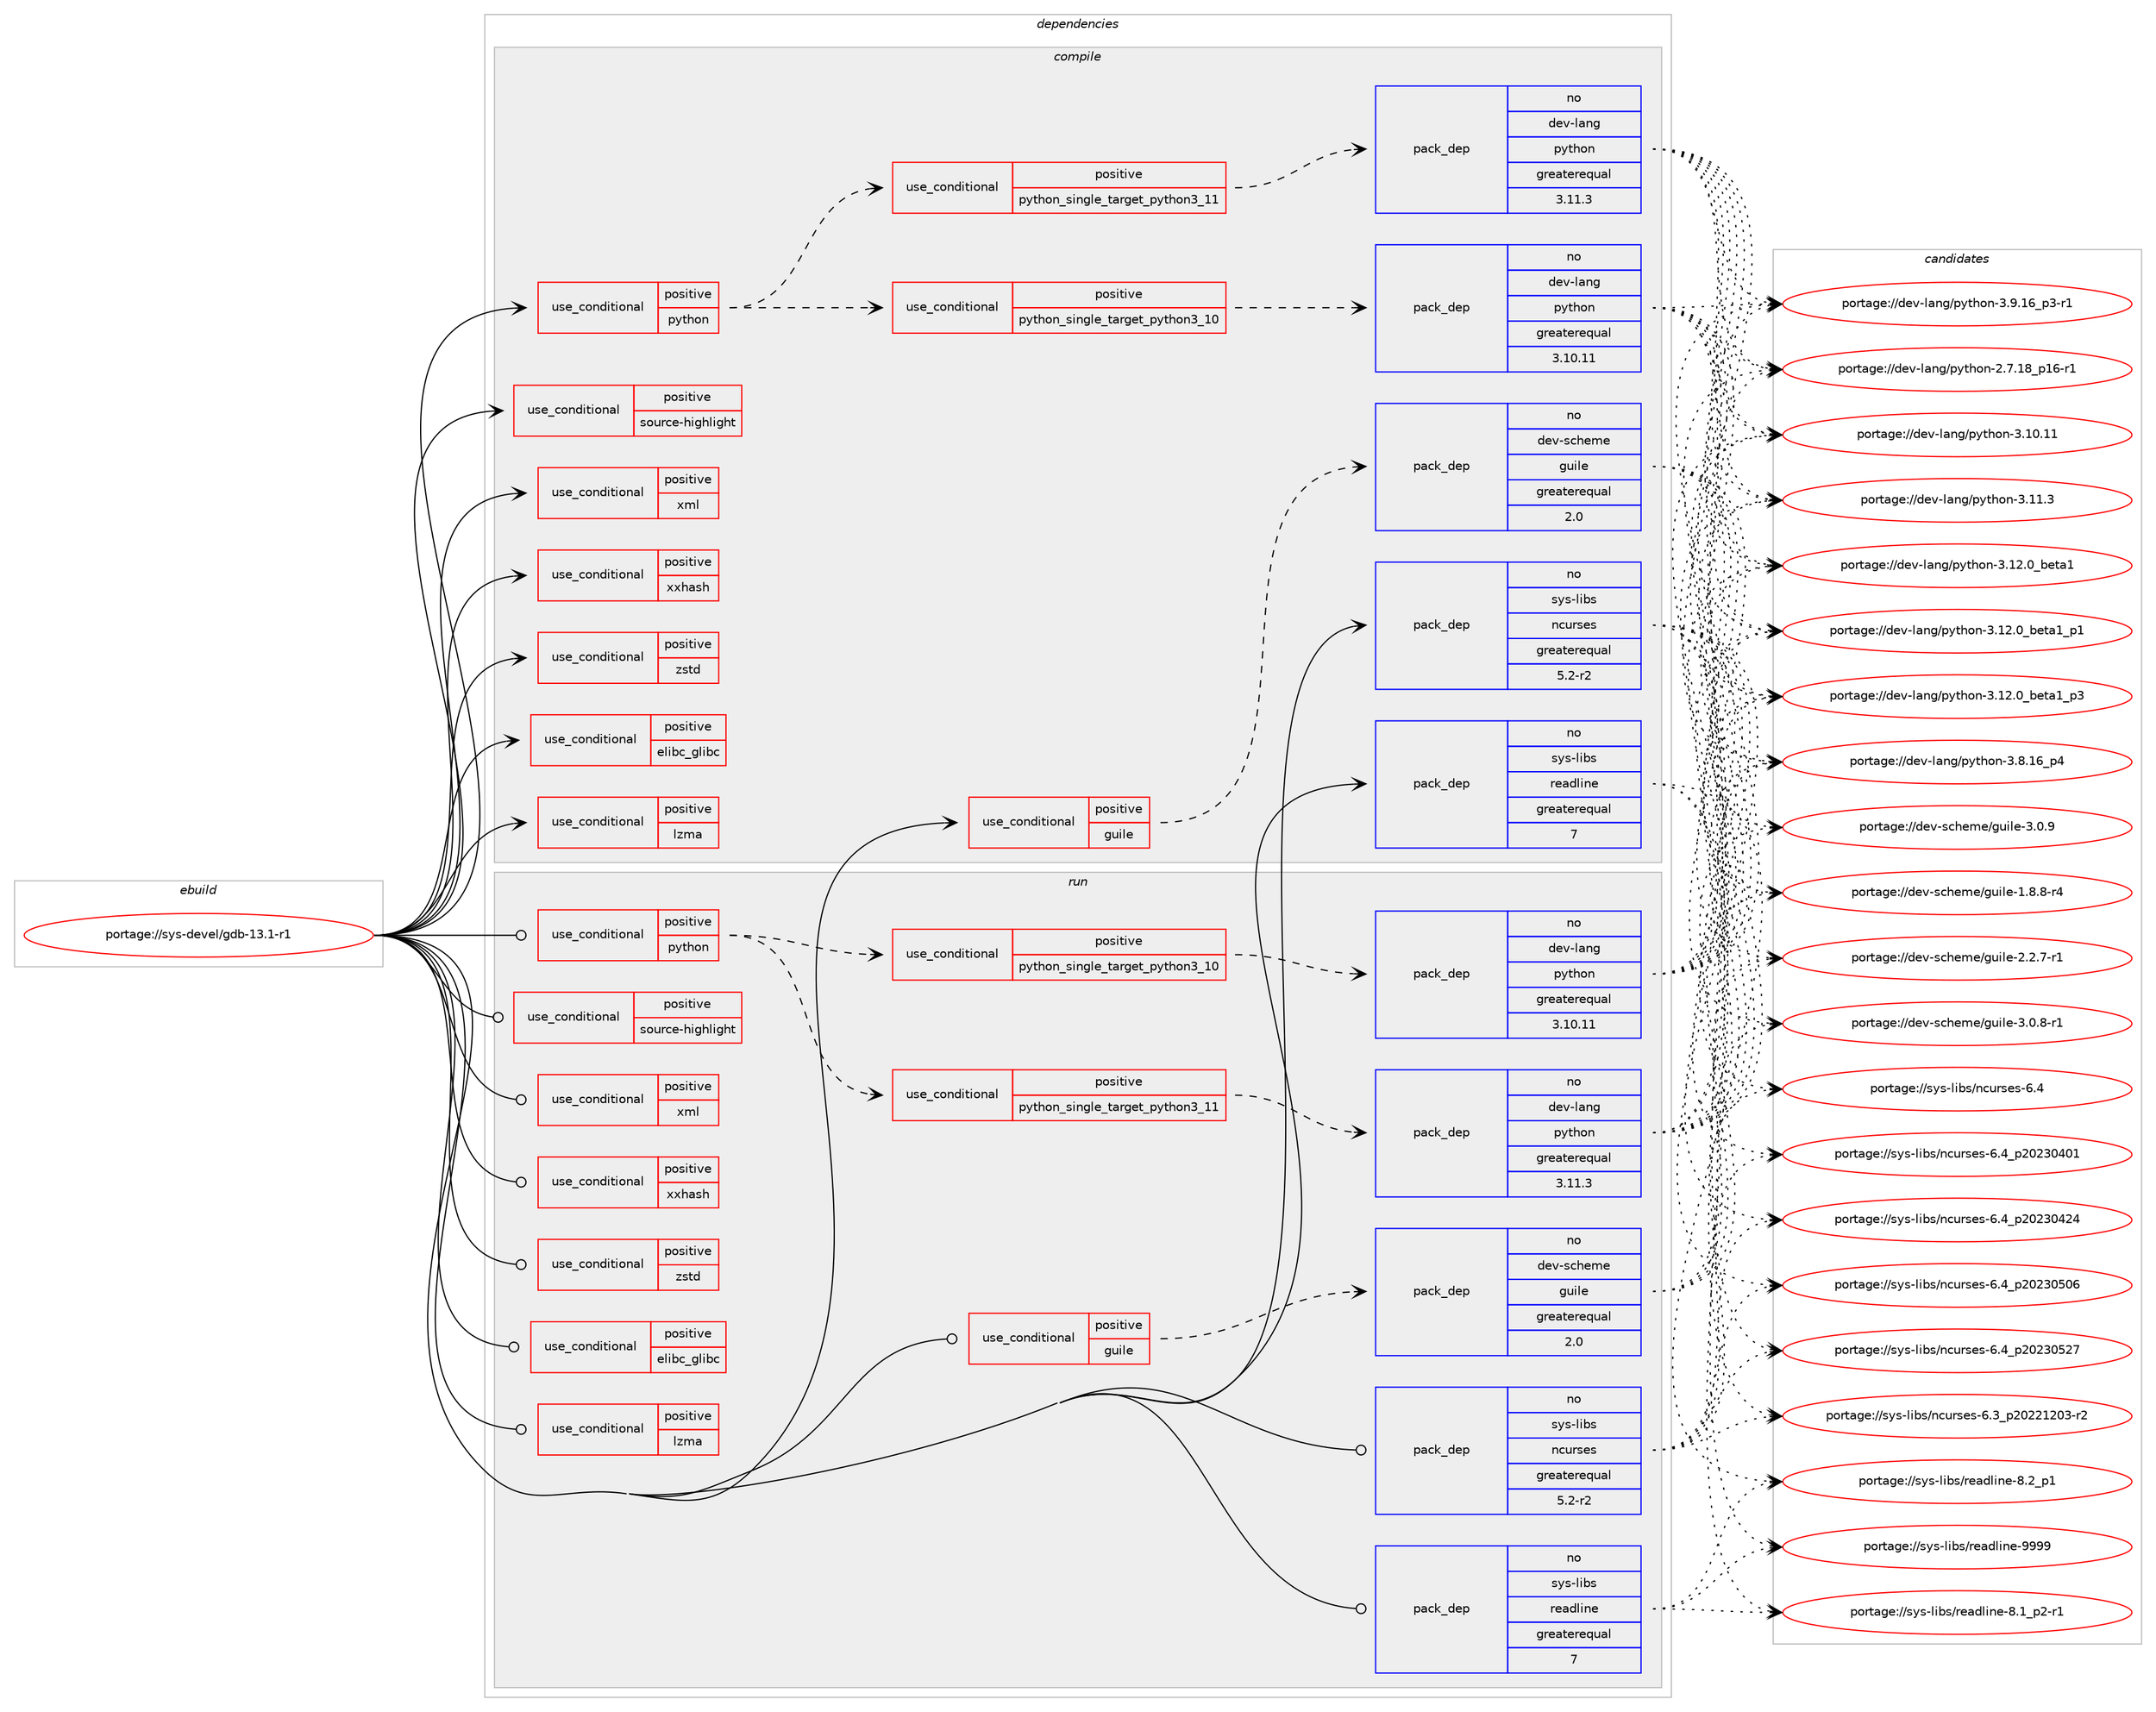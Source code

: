 digraph prolog {

# *************
# Graph options
# *************

newrank=true;
concentrate=true;
compound=true;
graph [rankdir=LR,fontname=Helvetica,fontsize=10,ranksep=1.5];#, ranksep=2.5, nodesep=0.2];
edge  [arrowhead=vee];
node  [fontname=Helvetica,fontsize=10];

# **********
# The ebuild
# **********

subgraph cluster_leftcol {
color=gray;
rank=same;
label=<<i>ebuild</i>>;
id [label="portage://sys-devel/gdb-13.1-r1", color=red, width=4, href="../sys-devel/gdb-13.1-r1.svg"];
}

# ****************
# The dependencies
# ****************

subgraph cluster_midcol {
color=gray;
label=<<i>dependencies</i>>;
subgraph cluster_compile {
fillcolor="#eeeeee";
style=filled;
label=<<i>compile</i>>;
subgraph cond184 {
dependency407 [label=<<TABLE BORDER="0" CELLBORDER="1" CELLSPACING="0" CELLPADDING="4"><TR><TD ROWSPAN="3" CELLPADDING="10">use_conditional</TD></TR><TR><TD>positive</TD></TR><TR><TD>elibc_glibc</TD></TR></TABLE>>, shape=none, color=red];
# *** BEGIN UNKNOWN DEPENDENCY TYPE (TODO) ***
# dependency407 -> package_dependency(portage://sys-devel/gdb-13.1-r1,install,no,net-libs,libnsl,none,[,,],any_same_slot,[])
# *** END UNKNOWN DEPENDENCY TYPE (TODO) ***

}
id:e -> dependency407:w [weight=20,style="solid",arrowhead="vee"];
subgraph cond185 {
dependency408 [label=<<TABLE BORDER="0" CELLBORDER="1" CELLSPACING="0" CELLPADDING="4"><TR><TD ROWSPAN="3" CELLPADDING="10">use_conditional</TD></TR><TR><TD>positive</TD></TR><TR><TD>guile</TD></TR></TABLE>>, shape=none, color=red];
subgraph pack217 {
dependency409 [label=<<TABLE BORDER="0" CELLBORDER="1" CELLSPACING="0" CELLPADDING="4" WIDTH="220"><TR><TD ROWSPAN="6" CELLPADDING="30">pack_dep</TD></TR><TR><TD WIDTH="110">no</TD></TR><TR><TD>dev-scheme</TD></TR><TR><TD>guile</TD></TR><TR><TD>greaterequal</TD></TR><TR><TD>2.0</TD></TR></TABLE>>, shape=none, color=blue];
}
dependency408:e -> dependency409:w [weight=20,style="dashed",arrowhead="vee"];
}
id:e -> dependency408:w [weight=20,style="solid",arrowhead="vee"];
subgraph cond186 {
dependency410 [label=<<TABLE BORDER="0" CELLBORDER="1" CELLSPACING="0" CELLPADDING="4"><TR><TD ROWSPAN="3" CELLPADDING="10">use_conditional</TD></TR><TR><TD>positive</TD></TR><TR><TD>lzma</TD></TR></TABLE>>, shape=none, color=red];
# *** BEGIN UNKNOWN DEPENDENCY TYPE (TODO) ***
# dependency410 -> package_dependency(portage://sys-devel/gdb-13.1-r1,install,no,app-arch,xz-utils,none,[,,],[],[])
# *** END UNKNOWN DEPENDENCY TYPE (TODO) ***

}
id:e -> dependency410:w [weight=20,style="solid",arrowhead="vee"];
subgraph cond187 {
dependency411 [label=<<TABLE BORDER="0" CELLBORDER="1" CELLSPACING="0" CELLPADDING="4"><TR><TD ROWSPAN="3" CELLPADDING="10">use_conditional</TD></TR><TR><TD>positive</TD></TR><TR><TD>python</TD></TR></TABLE>>, shape=none, color=red];
subgraph cond188 {
dependency412 [label=<<TABLE BORDER="0" CELLBORDER="1" CELLSPACING="0" CELLPADDING="4"><TR><TD ROWSPAN="3" CELLPADDING="10">use_conditional</TD></TR><TR><TD>positive</TD></TR><TR><TD>python_single_target_python3_10</TD></TR></TABLE>>, shape=none, color=red];
subgraph pack218 {
dependency413 [label=<<TABLE BORDER="0" CELLBORDER="1" CELLSPACING="0" CELLPADDING="4" WIDTH="220"><TR><TD ROWSPAN="6" CELLPADDING="30">pack_dep</TD></TR><TR><TD WIDTH="110">no</TD></TR><TR><TD>dev-lang</TD></TR><TR><TD>python</TD></TR><TR><TD>greaterequal</TD></TR><TR><TD>3.10.11</TD></TR></TABLE>>, shape=none, color=blue];
}
dependency412:e -> dependency413:w [weight=20,style="dashed",arrowhead="vee"];
}
dependency411:e -> dependency412:w [weight=20,style="dashed",arrowhead="vee"];
subgraph cond189 {
dependency414 [label=<<TABLE BORDER="0" CELLBORDER="1" CELLSPACING="0" CELLPADDING="4"><TR><TD ROWSPAN="3" CELLPADDING="10">use_conditional</TD></TR><TR><TD>positive</TD></TR><TR><TD>python_single_target_python3_11</TD></TR></TABLE>>, shape=none, color=red];
subgraph pack219 {
dependency415 [label=<<TABLE BORDER="0" CELLBORDER="1" CELLSPACING="0" CELLPADDING="4" WIDTH="220"><TR><TD ROWSPAN="6" CELLPADDING="30">pack_dep</TD></TR><TR><TD WIDTH="110">no</TD></TR><TR><TD>dev-lang</TD></TR><TR><TD>python</TD></TR><TR><TD>greaterequal</TD></TR><TR><TD>3.11.3</TD></TR></TABLE>>, shape=none, color=blue];
}
dependency414:e -> dependency415:w [weight=20,style="dashed",arrowhead="vee"];
}
dependency411:e -> dependency414:w [weight=20,style="dashed",arrowhead="vee"];
}
id:e -> dependency411:w [weight=20,style="solid",arrowhead="vee"];
subgraph cond190 {
dependency416 [label=<<TABLE BORDER="0" CELLBORDER="1" CELLSPACING="0" CELLPADDING="4"><TR><TD ROWSPAN="3" CELLPADDING="10">use_conditional</TD></TR><TR><TD>positive</TD></TR><TR><TD>source-highlight</TD></TR></TABLE>>, shape=none, color=red];
# *** BEGIN UNKNOWN DEPENDENCY TYPE (TODO) ***
# dependency416 -> package_dependency(portage://sys-devel/gdb-13.1-r1,install,no,dev-util,source-highlight,none,[,,],[],[])
# *** END UNKNOWN DEPENDENCY TYPE (TODO) ***

}
id:e -> dependency416:w [weight=20,style="solid",arrowhead="vee"];
subgraph cond191 {
dependency417 [label=<<TABLE BORDER="0" CELLBORDER="1" CELLSPACING="0" CELLPADDING="4"><TR><TD ROWSPAN="3" CELLPADDING="10">use_conditional</TD></TR><TR><TD>positive</TD></TR><TR><TD>xml</TD></TR></TABLE>>, shape=none, color=red];
# *** BEGIN UNKNOWN DEPENDENCY TYPE (TODO) ***
# dependency417 -> package_dependency(portage://sys-devel/gdb-13.1-r1,install,no,dev-libs,expat,none,[,,],[],[])
# *** END UNKNOWN DEPENDENCY TYPE (TODO) ***

}
id:e -> dependency417:w [weight=20,style="solid",arrowhead="vee"];
subgraph cond192 {
dependency418 [label=<<TABLE BORDER="0" CELLBORDER="1" CELLSPACING="0" CELLPADDING="4"><TR><TD ROWSPAN="3" CELLPADDING="10">use_conditional</TD></TR><TR><TD>positive</TD></TR><TR><TD>xxhash</TD></TR></TABLE>>, shape=none, color=red];
# *** BEGIN UNKNOWN DEPENDENCY TYPE (TODO) ***
# dependency418 -> package_dependency(portage://sys-devel/gdb-13.1-r1,install,no,dev-libs,xxhash,none,[,,],[],[])
# *** END UNKNOWN DEPENDENCY TYPE (TODO) ***

}
id:e -> dependency418:w [weight=20,style="solid",arrowhead="vee"];
subgraph cond193 {
dependency419 [label=<<TABLE BORDER="0" CELLBORDER="1" CELLSPACING="0" CELLPADDING="4"><TR><TD ROWSPAN="3" CELLPADDING="10">use_conditional</TD></TR><TR><TD>positive</TD></TR><TR><TD>zstd</TD></TR></TABLE>>, shape=none, color=red];
# *** BEGIN UNKNOWN DEPENDENCY TYPE (TODO) ***
# dependency419 -> package_dependency(portage://sys-devel/gdb-13.1-r1,install,no,app-arch,zstd,none,[,,],any_same_slot,[])
# *** END UNKNOWN DEPENDENCY TYPE (TODO) ***

}
id:e -> dependency419:w [weight=20,style="solid",arrowhead="vee"];
# *** BEGIN UNKNOWN DEPENDENCY TYPE (TODO) ***
# id -> package_dependency(portage://sys-devel/gdb-13.1-r1,install,no,dev-libs,gmp,none,[,,],any_same_slot,[])
# *** END UNKNOWN DEPENDENCY TYPE (TODO) ***

# *** BEGIN UNKNOWN DEPENDENCY TYPE (TODO) ***
# id -> package_dependency(portage://sys-devel/gdb-13.1-r1,install,no,dev-libs,mpfr,none,[,,],[slot(0),equal],[])
# *** END UNKNOWN DEPENDENCY TYPE (TODO) ***

subgraph pack220 {
dependency420 [label=<<TABLE BORDER="0" CELLBORDER="1" CELLSPACING="0" CELLPADDING="4" WIDTH="220"><TR><TD ROWSPAN="6" CELLPADDING="30">pack_dep</TD></TR><TR><TD WIDTH="110">no</TD></TR><TR><TD>sys-libs</TD></TR><TR><TD>ncurses</TD></TR><TR><TD>greaterequal</TD></TR><TR><TD>5.2-r2</TD></TR></TABLE>>, shape=none, color=blue];
}
id:e -> dependency420:w [weight=20,style="solid",arrowhead="vee"];
subgraph pack221 {
dependency421 [label=<<TABLE BORDER="0" CELLBORDER="1" CELLSPACING="0" CELLPADDING="4" WIDTH="220"><TR><TD ROWSPAN="6" CELLPADDING="30">pack_dep</TD></TR><TR><TD WIDTH="110">no</TD></TR><TR><TD>sys-libs</TD></TR><TR><TD>readline</TD></TR><TR><TD>greaterequal</TD></TR><TR><TD>7</TD></TR></TABLE>>, shape=none, color=blue];
}
id:e -> dependency421:w [weight=20,style="solid",arrowhead="vee"];
# *** BEGIN UNKNOWN DEPENDENCY TYPE (TODO) ***
# id -> package_dependency(portage://sys-devel/gdb-13.1-r1,install,no,sys-libs,zlib,none,[,,],[],[])
# *** END UNKNOWN DEPENDENCY TYPE (TODO) ***

}
subgraph cluster_compileandrun {
fillcolor="#eeeeee";
style=filled;
label=<<i>compile and run</i>>;
}
subgraph cluster_run {
fillcolor="#eeeeee";
style=filled;
label=<<i>run</i>>;
subgraph cond194 {
dependency422 [label=<<TABLE BORDER="0" CELLBORDER="1" CELLSPACING="0" CELLPADDING="4"><TR><TD ROWSPAN="3" CELLPADDING="10">use_conditional</TD></TR><TR><TD>positive</TD></TR><TR><TD>elibc_glibc</TD></TR></TABLE>>, shape=none, color=red];
# *** BEGIN UNKNOWN DEPENDENCY TYPE (TODO) ***
# dependency422 -> package_dependency(portage://sys-devel/gdb-13.1-r1,run,no,net-libs,libnsl,none,[,,],any_same_slot,[])
# *** END UNKNOWN DEPENDENCY TYPE (TODO) ***

}
id:e -> dependency422:w [weight=20,style="solid",arrowhead="odot"];
subgraph cond195 {
dependency423 [label=<<TABLE BORDER="0" CELLBORDER="1" CELLSPACING="0" CELLPADDING="4"><TR><TD ROWSPAN="3" CELLPADDING="10">use_conditional</TD></TR><TR><TD>positive</TD></TR><TR><TD>guile</TD></TR></TABLE>>, shape=none, color=red];
subgraph pack222 {
dependency424 [label=<<TABLE BORDER="0" CELLBORDER="1" CELLSPACING="0" CELLPADDING="4" WIDTH="220"><TR><TD ROWSPAN="6" CELLPADDING="30">pack_dep</TD></TR><TR><TD WIDTH="110">no</TD></TR><TR><TD>dev-scheme</TD></TR><TR><TD>guile</TD></TR><TR><TD>greaterequal</TD></TR><TR><TD>2.0</TD></TR></TABLE>>, shape=none, color=blue];
}
dependency423:e -> dependency424:w [weight=20,style="dashed",arrowhead="vee"];
}
id:e -> dependency423:w [weight=20,style="solid",arrowhead="odot"];
subgraph cond196 {
dependency425 [label=<<TABLE BORDER="0" CELLBORDER="1" CELLSPACING="0" CELLPADDING="4"><TR><TD ROWSPAN="3" CELLPADDING="10">use_conditional</TD></TR><TR><TD>positive</TD></TR><TR><TD>lzma</TD></TR></TABLE>>, shape=none, color=red];
# *** BEGIN UNKNOWN DEPENDENCY TYPE (TODO) ***
# dependency425 -> package_dependency(portage://sys-devel/gdb-13.1-r1,run,no,app-arch,xz-utils,none,[,,],[],[])
# *** END UNKNOWN DEPENDENCY TYPE (TODO) ***

}
id:e -> dependency425:w [weight=20,style="solid",arrowhead="odot"];
subgraph cond197 {
dependency426 [label=<<TABLE BORDER="0" CELLBORDER="1" CELLSPACING="0" CELLPADDING="4"><TR><TD ROWSPAN="3" CELLPADDING="10">use_conditional</TD></TR><TR><TD>positive</TD></TR><TR><TD>python</TD></TR></TABLE>>, shape=none, color=red];
subgraph cond198 {
dependency427 [label=<<TABLE BORDER="0" CELLBORDER="1" CELLSPACING="0" CELLPADDING="4"><TR><TD ROWSPAN="3" CELLPADDING="10">use_conditional</TD></TR><TR><TD>positive</TD></TR><TR><TD>python_single_target_python3_10</TD></TR></TABLE>>, shape=none, color=red];
subgraph pack223 {
dependency428 [label=<<TABLE BORDER="0" CELLBORDER="1" CELLSPACING="0" CELLPADDING="4" WIDTH="220"><TR><TD ROWSPAN="6" CELLPADDING="30">pack_dep</TD></TR><TR><TD WIDTH="110">no</TD></TR><TR><TD>dev-lang</TD></TR><TR><TD>python</TD></TR><TR><TD>greaterequal</TD></TR><TR><TD>3.10.11</TD></TR></TABLE>>, shape=none, color=blue];
}
dependency427:e -> dependency428:w [weight=20,style="dashed",arrowhead="vee"];
}
dependency426:e -> dependency427:w [weight=20,style="dashed",arrowhead="vee"];
subgraph cond199 {
dependency429 [label=<<TABLE BORDER="0" CELLBORDER="1" CELLSPACING="0" CELLPADDING="4"><TR><TD ROWSPAN="3" CELLPADDING="10">use_conditional</TD></TR><TR><TD>positive</TD></TR><TR><TD>python_single_target_python3_11</TD></TR></TABLE>>, shape=none, color=red];
subgraph pack224 {
dependency430 [label=<<TABLE BORDER="0" CELLBORDER="1" CELLSPACING="0" CELLPADDING="4" WIDTH="220"><TR><TD ROWSPAN="6" CELLPADDING="30">pack_dep</TD></TR><TR><TD WIDTH="110">no</TD></TR><TR><TD>dev-lang</TD></TR><TR><TD>python</TD></TR><TR><TD>greaterequal</TD></TR><TR><TD>3.11.3</TD></TR></TABLE>>, shape=none, color=blue];
}
dependency429:e -> dependency430:w [weight=20,style="dashed",arrowhead="vee"];
}
dependency426:e -> dependency429:w [weight=20,style="dashed",arrowhead="vee"];
}
id:e -> dependency426:w [weight=20,style="solid",arrowhead="odot"];
subgraph cond200 {
dependency431 [label=<<TABLE BORDER="0" CELLBORDER="1" CELLSPACING="0" CELLPADDING="4"><TR><TD ROWSPAN="3" CELLPADDING="10">use_conditional</TD></TR><TR><TD>positive</TD></TR><TR><TD>source-highlight</TD></TR></TABLE>>, shape=none, color=red];
# *** BEGIN UNKNOWN DEPENDENCY TYPE (TODO) ***
# dependency431 -> package_dependency(portage://sys-devel/gdb-13.1-r1,run,no,dev-util,source-highlight,none,[,,],[],[])
# *** END UNKNOWN DEPENDENCY TYPE (TODO) ***

}
id:e -> dependency431:w [weight=20,style="solid",arrowhead="odot"];
subgraph cond201 {
dependency432 [label=<<TABLE BORDER="0" CELLBORDER="1" CELLSPACING="0" CELLPADDING="4"><TR><TD ROWSPAN="3" CELLPADDING="10">use_conditional</TD></TR><TR><TD>positive</TD></TR><TR><TD>xml</TD></TR></TABLE>>, shape=none, color=red];
# *** BEGIN UNKNOWN DEPENDENCY TYPE (TODO) ***
# dependency432 -> package_dependency(portage://sys-devel/gdb-13.1-r1,run,no,dev-libs,expat,none,[,,],[],[])
# *** END UNKNOWN DEPENDENCY TYPE (TODO) ***

}
id:e -> dependency432:w [weight=20,style="solid",arrowhead="odot"];
subgraph cond202 {
dependency433 [label=<<TABLE BORDER="0" CELLBORDER="1" CELLSPACING="0" CELLPADDING="4"><TR><TD ROWSPAN="3" CELLPADDING="10">use_conditional</TD></TR><TR><TD>positive</TD></TR><TR><TD>xxhash</TD></TR></TABLE>>, shape=none, color=red];
# *** BEGIN UNKNOWN DEPENDENCY TYPE (TODO) ***
# dependency433 -> package_dependency(portage://sys-devel/gdb-13.1-r1,run,no,dev-libs,xxhash,none,[,,],[],[])
# *** END UNKNOWN DEPENDENCY TYPE (TODO) ***

}
id:e -> dependency433:w [weight=20,style="solid",arrowhead="odot"];
subgraph cond203 {
dependency434 [label=<<TABLE BORDER="0" CELLBORDER="1" CELLSPACING="0" CELLPADDING="4"><TR><TD ROWSPAN="3" CELLPADDING="10">use_conditional</TD></TR><TR><TD>positive</TD></TR><TR><TD>zstd</TD></TR></TABLE>>, shape=none, color=red];
# *** BEGIN UNKNOWN DEPENDENCY TYPE (TODO) ***
# dependency434 -> package_dependency(portage://sys-devel/gdb-13.1-r1,run,no,app-arch,zstd,none,[,,],any_same_slot,[])
# *** END UNKNOWN DEPENDENCY TYPE (TODO) ***

}
id:e -> dependency434:w [weight=20,style="solid",arrowhead="odot"];
# *** BEGIN UNKNOWN DEPENDENCY TYPE (TODO) ***
# id -> package_dependency(portage://sys-devel/gdb-13.1-r1,run,no,dev-libs,gmp,none,[,,],any_same_slot,[])
# *** END UNKNOWN DEPENDENCY TYPE (TODO) ***

# *** BEGIN UNKNOWN DEPENDENCY TYPE (TODO) ***
# id -> package_dependency(portage://sys-devel/gdb-13.1-r1,run,no,dev-libs,mpfr,none,[,,],[slot(0),equal],[])
# *** END UNKNOWN DEPENDENCY TYPE (TODO) ***

subgraph pack225 {
dependency435 [label=<<TABLE BORDER="0" CELLBORDER="1" CELLSPACING="0" CELLPADDING="4" WIDTH="220"><TR><TD ROWSPAN="6" CELLPADDING="30">pack_dep</TD></TR><TR><TD WIDTH="110">no</TD></TR><TR><TD>sys-libs</TD></TR><TR><TD>ncurses</TD></TR><TR><TD>greaterequal</TD></TR><TR><TD>5.2-r2</TD></TR></TABLE>>, shape=none, color=blue];
}
id:e -> dependency435:w [weight=20,style="solid",arrowhead="odot"];
subgraph pack226 {
dependency436 [label=<<TABLE BORDER="0" CELLBORDER="1" CELLSPACING="0" CELLPADDING="4" WIDTH="220"><TR><TD ROWSPAN="6" CELLPADDING="30">pack_dep</TD></TR><TR><TD WIDTH="110">no</TD></TR><TR><TD>sys-libs</TD></TR><TR><TD>readline</TD></TR><TR><TD>greaterequal</TD></TR><TR><TD>7</TD></TR></TABLE>>, shape=none, color=blue];
}
id:e -> dependency436:w [weight=20,style="solid",arrowhead="odot"];
# *** BEGIN UNKNOWN DEPENDENCY TYPE (TODO) ***
# id -> package_dependency(portage://sys-devel/gdb-13.1-r1,run,no,sys-libs,zlib,none,[,,],[],[])
# *** END UNKNOWN DEPENDENCY TYPE (TODO) ***

}
}

# **************
# The candidates
# **************

subgraph cluster_choices {
rank=same;
color=gray;
label=<<i>candidates</i>>;

subgraph choice217 {
color=black;
nodesep=1;
choice1001011184511599104101109101471031171051081014549465646564511452 [label="portage://dev-scheme/guile-1.8.8-r4", color=red, width=4,href="../dev-scheme/guile-1.8.8-r4.svg"];
choice1001011184511599104101109101471031171051081014550465046554511449 [label="portage://dev-scheme/guile-2.2.7-r1", color=red, width=4,href="../dev-scheme/guile-2.2.7-r1.svg"];
choice1001011184511599104101109101471031171051081014551464846564511449 [label="portage://dev-scheme/guile-3.0.8-r1", color=red, width=4,href="../dev-scheme/guile-3.0.8-r1.svg"];
choice100101118451159910410110910147103117105108101455146484657 [label="portage://dev-scheme/guile-3.0.9", color=red, width=4,href="../dev-scheme/guile-3.0.9.svg"];
dependency409:e -> choice1001011184511599104101109101471031171051081014549465646564511452:w [style=dotted,weight="100"];
dependency409:e -> choice1001011184511599104101109101471031171051081014550465046554511449:w [style=dotted,weight="100"];
dependency409:e -> choice1001011184511599104101109101471031171051081014551464846564511449:w [style=dotted,weight="100"];
dependency409:e -> choice100101118451159910410110910147103117105108101455146484657:w [style=dotted,weight="100"];
}
subgraph choice218 {
color=black;
nodesep=1;
choice100101118451089711010347112121116104111110455046554649569511249544511449 [label="portage://dev-lang/python-2.7.18_p16-r1", color=red, width=4,href="../dev-lang/python-2.7.18_p16-r1.svg"];
choice1001011184510897110103471121211161041111104551464948464949 [label="portage://dev-lang/python-3.10.11", color=red, width=4,href="../dev-lang/python-3.10.11.svg"];
choice10010111845108971101034711212111610411111045514649494651 [label="portage://dev-lang/python-3.11.3", color=red, width=4,href="../dev-lang/python-3.11.3.svg"];
choice1001011184510897110103471121211161041111104551464950464895981011169749 [label="portage://dev-lang/python-3.12.0_beta1", color=red, width=4,href="../dev-lang/python-3.12.0_beta1.svg"];
choice10010111845108971101034711212111610411111045514649504648959810111697499511249 [label="portage://dev-lang/python-3.12.0_beta1_p1", color=red, width=4,href="../dev-lang/python-3.12.0_beta1_p1.svg"];
choice10010111845108971101034711212111610411111045514649504648959810111697499511251 [label="portage://dev-lang/python-3.12.0_beta1_p3", color=red, width=4,href="../dev-lang/python-3.12.0_beta1_p3.svg"];
choice100101118451089711010347112121116104111110455146564649549511252 [label="portage://dev-lang/python-3.8.16_p4", color=red, width=4,href="../dev-lang/python-3.8.16_p4.svg"];
choice1001011184510897110103471121211161041111104551465746495495112514511449 [label="portage://dev-lang/python-3.9.16_p3-r1", color=red, width=4,href="../dev-lang/python-3.9.16_p3-r1.svg"];
dependency413:e -> choice100101118451089711010347112121116104111110455046554649569511249544511449:w [style=dotted,weight="100"];
dependency413:e -> choice1001011184510897110103471121211161041111104551464948464949:w [style=dotted,weight="100"];
dependency413:e -> choice10010111845108971101034711212111610411111045514649494651:w [style=dotted,weight="100"];
dependency413:e -> choice1001011184510897110103471121211161041111104551464950464895981011169749:w [style=dotted,weight="100"];
dependency413:e -> choice10010111845108971101034711212111610411111045514649504648959810111697499511249:w [style=dotted,weight="100"];
dependency413:e -> choice10010111845108971101034711212111610411111045514649504648959810111697499511251:w [style=dotted,weight="100"];
dependency413:e -> choice100101118451089711010347112121116104111110455146564649549511252:w [style=dotted,weight="100"];
dependency413:e -> choice1001011184510897110103471121211161041111104551465746495495112514511449:w [style=dotted,weight="100"];
}
subgraph choice219 {
color=black;
nodesep=1;
choice100101118451089711010347112121116104111110455046554649569511249544511449 [label="portage://dev-lang/python-2.7.18_p16-r1", color=red, width=4,href="../dev-lang/python-2.7.18_p16-r1.svg"];
choice1001011184510897110103471121211161041111104551464948464949 [label="portage://dev-lang/python-3.10.11", color=red, width=4,href="../dev-lang/python-3.10.11.svg"];
choice10010111845108971101034711212111610411111045514649494651 [label="portage://dev-lang/python-3.11.3", color=red, width=4,href="../dev-lang/python-3.11.3.svg"];
choice1001011184510897110103471121211161041111104551464950464895981011169749 [label="portage://dev-lang/python-3.12.0_beta1", color=red, width=4,href="../dev-lang/python-3.12.0_beta1.svg"];
choice10010111845108971101034711212111610411111045514649504648959810111697499511249 [label="portage://dev-lang/python-3.12.0_beta1_p1", color=red, width=4,href="../dev-lang/python-3.12.0_beta1_p1.svg"];
choice10010111845108971101034711212111610411111045514649504648959810111697499511251 [label="portage://dev-lang/python-3.12.0_beta1_p3", color=red, width=4,href="../dev-lang/python-3.12.0_beta1_p3.svg"];
choice100101118451089711010347112121116104111110455146564649549511252 [label="portage://dev-lang/python-3.8.16_p4", color=red, width=4,href="../dev-lang/python-3.8.16_p4.svg"];
choice1001011184510897110103471121211161041111104551465746495495112514511449 [label="portage://dev-lang/python-3.9.16_p3-r1", color=red, width=4,href="../dev-lang/python-3.9.16_p3-r1.svg"];
dependency415:e -> choice100101118451089711010347112121116104111110455046554649569511249544511449:w [style=dotted,weight="100"];
dependency415:e -> choice1001011184510897110103471121211161041111104551464948464949:w [style=dotted,weight="100"];
dependency415:e -> choice10010111845108971101034711212111610411111045514649494651:w [style=dotted,weight="100"];
dependency415:e -> choice1001011184510897110103471121211161041111104551464950464895981011169749:w [style=dotted,weight="100"];
dependency415:e -> choice10010111845108971101034711212111610411111045514649504648959810111697499511249:w [style=dotted,weight="100"];
dependency415:e -> choice10010111845108971101034711212111610411111045514649504648959810111697499511251:w [style=dotted,weight="100"];
dependency415:e -> choice100101118451089711010347112121116104111110455146564649549511252:w [style=dotted,weight="100"];
dependency415:e -> choice1001011184510897110103471121211161041111104551465746495495112514511449:w [style=dotted,weight="100"];
}
subgraph choice220 {
color=black;
nodesep=1;
choice11512111545108105981154711099117114115101115455446519511250485050495048514511450 [label="portage://sys-libs/ncurses-6.3_p20221203-r2", color=red, width=4,href="../sys-libs/ncurses-6.3_p20221203-r2.svg"];
choice1151211154510810598115471109911711411510111545544652 [label="portage://sys-libs/ncurses-6.4", color=red, width=4,href="../sys-libs/ncurses-6.4.svg"];
choice1151211154510810598115471109911711411510111545544652951125048505148524849 [label="portage://sys-libs/ncurses-6.4_p20230401", color=red, width=4,href="../sys-libs/ncurses-6.4_p20230401.svg"];
choice1151211154510810598115471109911711411510111545544652951125048505148525052 [label="portage://sys-libs/ncurses-6.4_p20230424", color=red, width=4,href="../sys-libs/ncurses-6.4_p20230424.svg"];
choice1151211154510810598115471109911711411510111545544652951125048505148534854 [label="portage://sys-libs/ncurses-6.4_p20230506", color=red, width=4,href="../sys-libs/ncurses-6.4_p20230506.svg"];
choice1151211154510810598115471109911711411510111545544652951125048505148535055 [label="portage://sys-libs/ncurses-6.4_p20230527", color=red, width=4,href="../sys-libs/ncurses-6.4_p20230527.svg"];
dependency420:e -> choice11512111545108105981154711099117114115101115455446519511250485050495048514511450:w [style=dotted,weight="100"];
dependency420:e -> choice1151211154510810598115471109911711411510111545544652:w [style=dotted,weight="100"];
dependency420:e -> choice1151211154510810598115471109911711411510111545544652951125048505148524849:w [style=dotted,weight="100"];
dependency420:e -> choice1151211154510810598115471109911711411510111545544652951125048505148525052:w [style=dotted,weight="100"];
dependency420:e -> choice1151211154510810598115471109911711411510111545544652951125048505148534854:w [style=dotted,weight="100"];
dependency420:e -> choice1151211154510810598115471109911711411510111545544652951125048505148535055:w [style=dotted,weight="100"];
}
subgraph choice221 {
color=black;
nodesep=1;
choice115121115451081059811547114101971001081051101014556464995112504511449 [label="portage://sys-libs/readline-8.1_p2-r1", color=red, width=4,href="../sys-libs/readline-8.1_p2-r1.svg"];
choice11512111545108105981154711410197100108105110101455646509511249 [label="portage://sys-libs/readline-8.2_p1", color=red, width=4,href="../sys-libs/readline-8.2_p1.svg"];
choice115121115451081059811547114101971001081051101014557575757 [label="portage://sys-libs/readline-9999", color=red, width=4,href="../sys-libs/readline-9999.svg"];
dependency421:e -> choice115121115451081059811547114101971001081051101014556464995112504511449:w [style=dotted,weight="100"];
dependency421:e -> choice11512111545108105981154711410197100108105110101455646509511249:w [style=dotted,weight="100"];
dependency421:e -> choice115121115451081059811547114101971001081051101014557575757:w [style=dotted,weight="100"];
}
subgraph choice222 {
color=black;
nodesep=1;
choice1001011184511599104101109101471031171051081014549465646564511452 [label="portage://dev-scheme/guile-1.8.8-r4", color=red, width=4,href="../dev-scheme/guile-1.8.8-r4.svg"];
choice1001011184511599104101109101471031171051081014550465046554511449 [label="portage://dev-scheme/guile-2.2.7-r1", color=red, width=4,href="../dev-scheme/guile-2.2.7-r1.svg"];
choice1001011184511599104101109101471031171051081014551464846564511449 [label="portage://dev-scheme/guile-3.0.8-r1", color=red, width=4,href="../dev-scheme/guile-3.0.8-r1.svg"];
choice100101118451159910410110910147103117105108101455146484657 [label="portage://dev-scheme/guile-3.0.9", color=red, width=4,href="../dev-scheme/guile-3.0.9.svg"];
dependency424:e -> choice1001011184511599104101109101471031171051081014549465646564511452:w [style=dotted,weight="100"];
dependency424:e -> choice1001011184511599104101109101471031171051081014550465046554511449:w [style=dotted,weight="100"];
dependency424:e -> choice1001011184511599104101109101471031171051081014551464846564511449:w [style=dotted,weight="100"];
dependency424:e -> choice100101118451159910410110910147103117105108101455146484657:w [style=dotted,weight="100"];
}
subgraph choice223 {
color=black;
nodesep=1;
choice100101118451089711010347112121116104111110455046554649569511249544511449 [label="portage://dev-lang/python-2.7.18_p16-r1", color=red, width=4,href="../dev-lang/python-2.7.18_p16-r1.svg"];
choice1001011184510897110103471121211161041111104551464948464949 [label="portage://dev-lang/python-3.10.11", color=red, width=4,href="../dev-lang/python-3.10.11.svg"];
choice10010111845108971101034711212111610411111045514649494651 [label="portage://dev-lang/python-3.11.3", color=red, width=4,href="../dev-lang/python-3.11.3.svg"];
choice1001011184510897110103471121211161041111104551464950464895981011169749 [label="portage://dev-lang/python-3.12.0_beta1", color=red, width=4,href="../dev-lang/python-3.12.0_beta1.svg"];
choice10010111845108971101034711212111610411111045514649504648959810111697499511249 [label="portage://dev-lang/python-3.12.0_beta1_p1", color=red, width=4,href="../dev-lang/python-3.12.0_beta1_p1.svg"];
choice10010111845108971101034711212111610411111045514649504648959810111697499511251 [label="portage://dev-lang/python-3.12.0_beta1_p3", color=red, width=4,href="../dev-lang/python-3.12.0_beta1_p3.svg"];
choice100101118451089711010347112121116104111110455146564649549511252 [label="portage://dev-lang/python-3.8.16_p4", color=red, width=4,href="../dev-lang/python-3.8.16_p4.svg"];
choice1001011184510897110103471121211161041111104551465746495495112514511449 [label="portage://dev-lang/python-3.9.16_p3-r1", color=red, width=4,href="../dev-lang/python-3.9.16_p3-r1.svg"];
dependency428:e -> choice100101118451089711010347112121116104111110455046554649569511249544511449:w [style=dotted,weight="100"];
dependency428:e -> choice1001011184510897110103471121211161041111104551464948464949:w [style=dotted,weight="100"];
dependency428:e -> choice10010111845108971101034711212111610411111045514649494651:w [style=dotted,weight="100"];
dependency428:e -> choice1001011184510897110103471121211161041111104551464950464895981011169749:w [style=dotted,weight="100"];
dependency428:e -> choice10010111845108971101034711212111610411111045514649504648959810111697499511249:w [style=dotted,weight="100"];
dependency428:e -> choice10010111845108971101034711212111610411111045514649504648959810111697499511251:w [style=dotted,weight="100"];
dependency428:e -> choice100101118451089711010347112121116104111110455146564649549511252:w [style=dotted,weight="100"];
dependency428:e -> choice1001011184510897110103471121211161041111104551465746495495112514511449:w [style=dotted,weight="100"];
}
subgraph choice224 {
color=black;
nodesep=1;
choice100101118451089711010347112121116104111110455046554649569511249544511449 [label="portage://dev-lang/python-2.7.18_p16-r1", color=red, width=4,href="../dev-lang/python-2.7.18_p16-r1.svg"];
choice1001011184510897110103471121211161041111104551464948464949 [label="portage://dev-lang/python-3.10.11", color=red, width=4,href="../dev-lang/python-3.10.11.svg"];
choice10010111845108971101034711212111610411111045514649494651 [label="portage://dev-lang/python-3.11.3", color=red, width=4,href="../dev-lang/python-3.11.3.svg"];
choice1001011184510897110103471121211161041111104551464950464895981011169749 [label="portage://dev-lang/python-3.12.0_beta1", color=red, width=4,href="../dev-lang/python-3.12.0_beta1.svg"];
choice10010111845108971101034711212111610411111045514649504648959810111697499511249 [label="portage://dev-lang/python-3.12.0_beta1_p1", color=red, width=4,href="../dev-lang/python-3.12.0_beta1_p1.svg"];
choice10010111845108971101034711212111610411111045514649504648959810111697499511251 [label="portage://dev-lang/python-3.12.0_beta1_p3", color=red, width=4,href="../dev-lang/python-3.12.0_beta1_p3.svg"];
choice100101118451089711010347112121116104111110455146564649549511252 [label="portage://dev-lang/python-3.8.16_p4", color=red, width=4,href="../dev-lang/python-3.8.16_p4.svg"];
choice1001011184510897110103471121211161041111104551465746495495112514511449 [label="portage://dev-lang/python-3.9.16_p3-r1", color=red, width=4,href="../dev-lang/python-3.9.16_p3-r1.svg"];
dependency430:e -> choice100101118451089711010347112121116104111110455046554649569511249544511449:w [style=dotted,weight="100"];
dependency430:e -> choice1001011184510897110103471121211161041111104551464948464949:w [style=dotted,weight="100"];
dependency430:e -> choice10010111845108971101034711212111610411111045514649494651:w [style=dotted,weight="100"];
dependency430:e -> choice1001011184510897110103471121211161041111104551464950464895981011169749:w [style=dotted,weight="100"];
dependency430:e -> choice10010111845108971101034711212111610411111045514649504648959810111697499511249:w [style=dotted,weight="100"];
dependency430:e -> choice10010111845108971101034711212111610411111045514649504648959810111697499511251:w [style=dotted,weight="100"];
dependency430:e -> choice100101118451089711010347112121116104111110455146564649549511252:w [style=dotted,weight="100"];
dependency430:e -> choice1001011184510897110103471121211161041111104551465746495495112514511449:w [style=dotted,weight="100"];
}
subgraph choice225 {
color=black;
nodesep=1;
choice11512111545108105981154711099117114115101115455446519511250485050495048514511450 [label="portage://sys-libs/ncurses-6.3_p20221203-r2", color=red, width=4,href="../sys-libs/ncurses-6.3_p20221203-r2.svg"];
choice1151211154510810598115471109911711411510111545544652 [label="portage://sys-libs/ncurses-6.4", color=red, width=4,href="../sys-libs/ncurses-6.4.svg"];
choice1151211154510810598115471109911711411510111545544652951125048505148524849 [label="portage://sys-libs/ncurses-6.4_p20230401", color=red, width=4,href="../sys-libs/ncurses-6.4_p20230401.svg"];
choice1151211154510810598115471109911711411510111545544652951125048505148525052 [label="portage://sys-libs/ncurses-6.4_p20230424", color=red, width=4,href="../sys-libs/ncurses-6.4_p20230424.svg"];
choice1151211154510810598115471109911711411510111545544652951125048505148534854 [label="portage://sys-libs/ncurses-6.4_p20230506", color=red, width=4,href="../sys-libs/ncurses-6.4_p20230506.svg"];
choice1151211154510810598115471109911711411510111545544652951125048505148535055 [label="portage://sys-libs/ncurses-6.4_p20230527", color=red, width=4,href="../sys-libs/ncurses-6.4_p20230527.svg"];
dependency435:e -> choice11512111545108105981154711099117114115101115455446519511250485050495048514511450:w [style=dotted,weight="100"];
dependency435:e -> choice1151211154510810598115471109911711411510111545544652:w [style=dotted,weight="100"];
dependency435:e -> choice1151211154510810598115471109911711411510111545544652951125048505148524849:w [style=dotted,weight="100"];
dependency435:e -> choice1151211154510810598115471109911711411510111545544652951125048505148525052:w [style=dotted,weight="100"];
dependency435:e -> choice1151211154510810598115471109911711411510111545544652951125048505148534854:w [style=dotted,weight="100"];
dependency435:e -> choice1151211154510810598115471109911711411510111545544652951125048505148535055:w [style=dotted,weight="100"];
}
subgraph choice226 {
color=black;
nodesep=1;
choice115121115451081059811547114101971001081051101014556464995112504511449 [label="portage://sys-libs/readline-8.1_p2-r1", color=red, width=4,href="../sys-libs/readline-8.1_p2-r1.svg"];
choice11512111545108105981154711410197100108105110101455646509511249 [label="portage://sys-libs/readline-8.2_p1", color=red, width=4,href="../sys-libs/readline-8.2_p1.svg"];
choice115121115451081059811547114101971001081051101014557575757 [label="portage://sys-libs/readline-9999", color=red, width=4,href="../sys-libs/readline-9999.svg"];
dependency436:e -> choice115121115451081059811547114101971001081051101014556464995112504511449:w [style=dotted,weight="100"];
dependency436:e -> choice11512111545108105981154711410197100108105110101455646509511249:w [style=dotted,weight="100"];
dependency436:e -> choice115121115451081059811547114101971001081051101014557575757:w [style=dotted,weight="100"];
}
}

}
